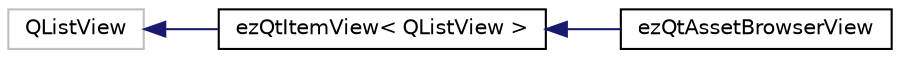 digraph "Graphical Class Hierarchy"
{
 // LATEX_PDF_SIZE
  edge [fontname="Helvetica",fontsize="10",labelfontname="Helvetica",labelfontsize="10"];
  node [fontname="Helvetica",fontsize="10",shape=record];
  rankdir="LR";
  Node4002 [label="QListView",height=0.2,width=0.4,color="grey75", fillcolor="white", style="filled",tooltip=" "];
  Node4002 -> Node0 [dir="back",color="midnightblue",fontsize="10",style="solid",fontname="Helvetica"];
  Node0 [label="ezQtItemView\< QListView \>",height=0.2,width=0.4,color="black", fillcolor="white", style="filled",URL="$d6/dc4/classez_qt_item_view.htm",tooltip=" "];
  Node0 -> Node1 [dir="back",color="midnightblue",fontsize="10",style="solid",fontname="Helvetica"];
  Node1 [label="ezQtAssetBrowserView",height=0.2,width=0.4,color="black", fillcolor="white", style="filled",URL="$de/d22/classez_qt_asset_browser_view.htm",tooltip=" "];
}
